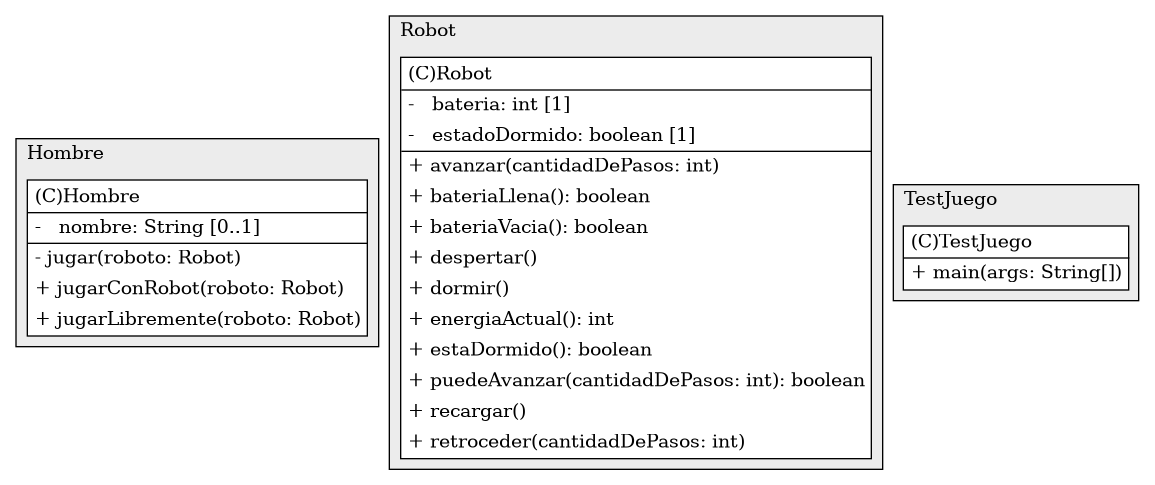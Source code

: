 @startuml

/' diagram meta data start
config=StructureConfiguration;
{
  "projectClassification": {
    "searchMode": "OpenProject", // OpenProject, AllProjects
    "includedProjects": "",
    "pathEndKeywords": "*.impl",
    "isClientPath": "",
    "isClientName": "",
    "isTestPath": "",
    "isTestName": "",
    "isMappingPath": "",
    "isMappingName": "",
    "isDataAccessPath": "",
    "isDataAccessName": "",
    "isDataStructurePath": "",
    "isDataStructureName": "",
    "isInterfaceStructuresPath": "",
    "isInterfaceStructuresName": "",
    "isEntryPointPath": "",
    "isEntryPointName": "",
    "treatFinalFieldsAsMandatory": false
  },
  "graphRestriction": {
    "classPackageExcludeFilter": "",
    "classPackageIncludeFilter": "",
    "classNameExcludeFilter": "",
    "classNameIncludeFilter": "",
    "methodNameExcludeFilter": "",
    "methodNameIncludeFilter": "",
    "removeByInheritance": "", // inheritance/annotation based filtering is done in a second step
    "removeByAnnotation": "",
    "removeByClassPackage": "", // cleanup the graph after inheritance/annotation based filtering is done
    "removeByClassName": "",
    "cutMappings": false,
    "cutEnum": true,
    "cutTests": true,
    "cutClient": true,
    "cutDataAccess": true,
    "cutInterfaceStructures": true,
    "cutDataStructures": true,
    "cutGetterAndSetter": true,
    "cutConstructors": true
  },
  "graphTraversal": {
    "forwardDepth": 3,
    "backwardDepth": 3,
    "classPackageExcludeFilter": "",
    "classPackageIncludeFilter": "",
    "classNameExcludeFilter": "",
    "classNameIncludeFilter": "",
    "methodNameExcludeFilter": "",
    "methodNameIncludeFilter": "",
    "hideMappings": false,
    "hideDataStructures": false,
    "hidePrivateMethods": true,
    "hideInterfaceCalls": true, // indirection: implementation -> interface (is hidden) -> implementation
    "onlyShowApplicationEntryPoints": false, // root node is included
    "useMethodCallsForStructureDiagram": "ForwardOnly" // ForwardOnly, BothDirections, No
  },
  "details": {
    "aggregation": "GroupByClass", // ByClass, GroupByClass, None
    "showClassGenericTypes": true,
    "showMethods": true,
    "showMethodParameterNames": true,
    "showMethodParameterTypes": true,
    "showMethodReturnType": true,
    "showPackageLevels": 2,
    "showDetailedClassStructure": true
  },
  "rootClass": "TestJuego",
  "extensionCallbackMethod": "" // qualified.class.name#methodName - signature: public static String method(String)
}
diagram meta data end '/



digraph g {
    rankdir="TB"
    splines=polyline
    

'nodes 
subgraph cluster_2127812561 { 
   	label=Hombre
	labeljust=l
	fillcolor="#ececec"
	style=filled
   
   Hombre2127812561[
	label=<<TABLE BORDER="1" CELLBORDER="0" CELLPADDING="4" CELLSPACING="0">
<TR><TD ALIGN="LEFT" >(C)Hombre</TD></TR>
<HR/>
<TR><TD ALIGN="LEFT" >-   nombre: String [0..1]</TD></TR>
<HR/>
<TR><TD ALIGN="LEFT" >- jugar(roboto: Robot)</TD></TR>
<TR><TD ALIGN="LEFT" >+ jugarConRobot(roboto: Robot)</TD></TR>
<TR><TD ALIGN="LEFT" >+ jugarLibremente(roboto: Robot)</TD></TR>
</TABLE>>
	style=filled
	margin=0
	shape=plaintext
	fillcolor="#FFFFFF"
];
} 

subgraph cluster_79133258 { 
   	label=Robot
	labeljust=l
	fillcolor="#ececec"
	style=filled
   
   Robot79133258[
	label=<<TABLE BORDER="1" CELLBORDER="0" CELLPADDING="4" CELLSPACING="0">
<TR><TD ALIGN="LEFT" >(C)Robot</TD></TR>
<HR/>
<TR><TD ALIGN="LEFT" >-   bateria: int [1]</TD></TR>
<TR><TD ALIGN="LEFT" >-   estadoDormido: boolean [1]</TD></TR>
<HR/>
<TR><TD ALIGN="LEFT" >+ avanzar(cantidadDePasos: int)</TD></TR>
<TR><TD ALIGN="LEFT" >+ bateriaLlena(): boolean</TD></TR>
<TR><TD ALIGN="LEFT" >+ bateriaVacia(): boolean</TD></TR>
<TR><TD ALIGN="LEFT" >+ despertar()</TD></TR>
<TR><TD ALIGN="LEFT" >+ dormir()</TD></TR>
<TR><TD ALIGN="LEFT" >+ energiaActual(): int</TD></TR>
<TR><TD ALIGN="LEFT" >+ estaDormido(): boolean</TD></TR>
<TR><TD ALIGN="LEFT" >+ puedeAvanzar(cantidadDePasos: int): boolean</TD></TR>
<TR><TD ALIGN="LEFT" >+ recargar()</TD></TR>
<TR><TD ALIGN="LEFT" >+ retroceder(cantidadDePasos: int)</TD></TR>
</TABLE>>
	style=filled
	margin=0
	shape=plaintext
	fillcolor="#FFFFFF"
];
} 

subgraph cluster_804481360 { 
   	label=TestJuego
	labeljust=l
	fillcolor="#ececec"
	style=filled
   
   TestJuego804481360[
	label=<<TABLE BORDER="1" CELLBORDER="0" CELLPADDING="4" CELLSPACING="0">
<TR><TD ALIGN="LEFT" >(C)TestJuego</TD></TR>
<HR/>
<TR><TD ALIGN="LEFT" >+ main(args: String[])</TD></TR>
</TABLE>>
	style=filled
	margin=0
	shape=plaintext
	fillcolor="#FFFFFF"
];
} 

'edges    

    
}
@enduml